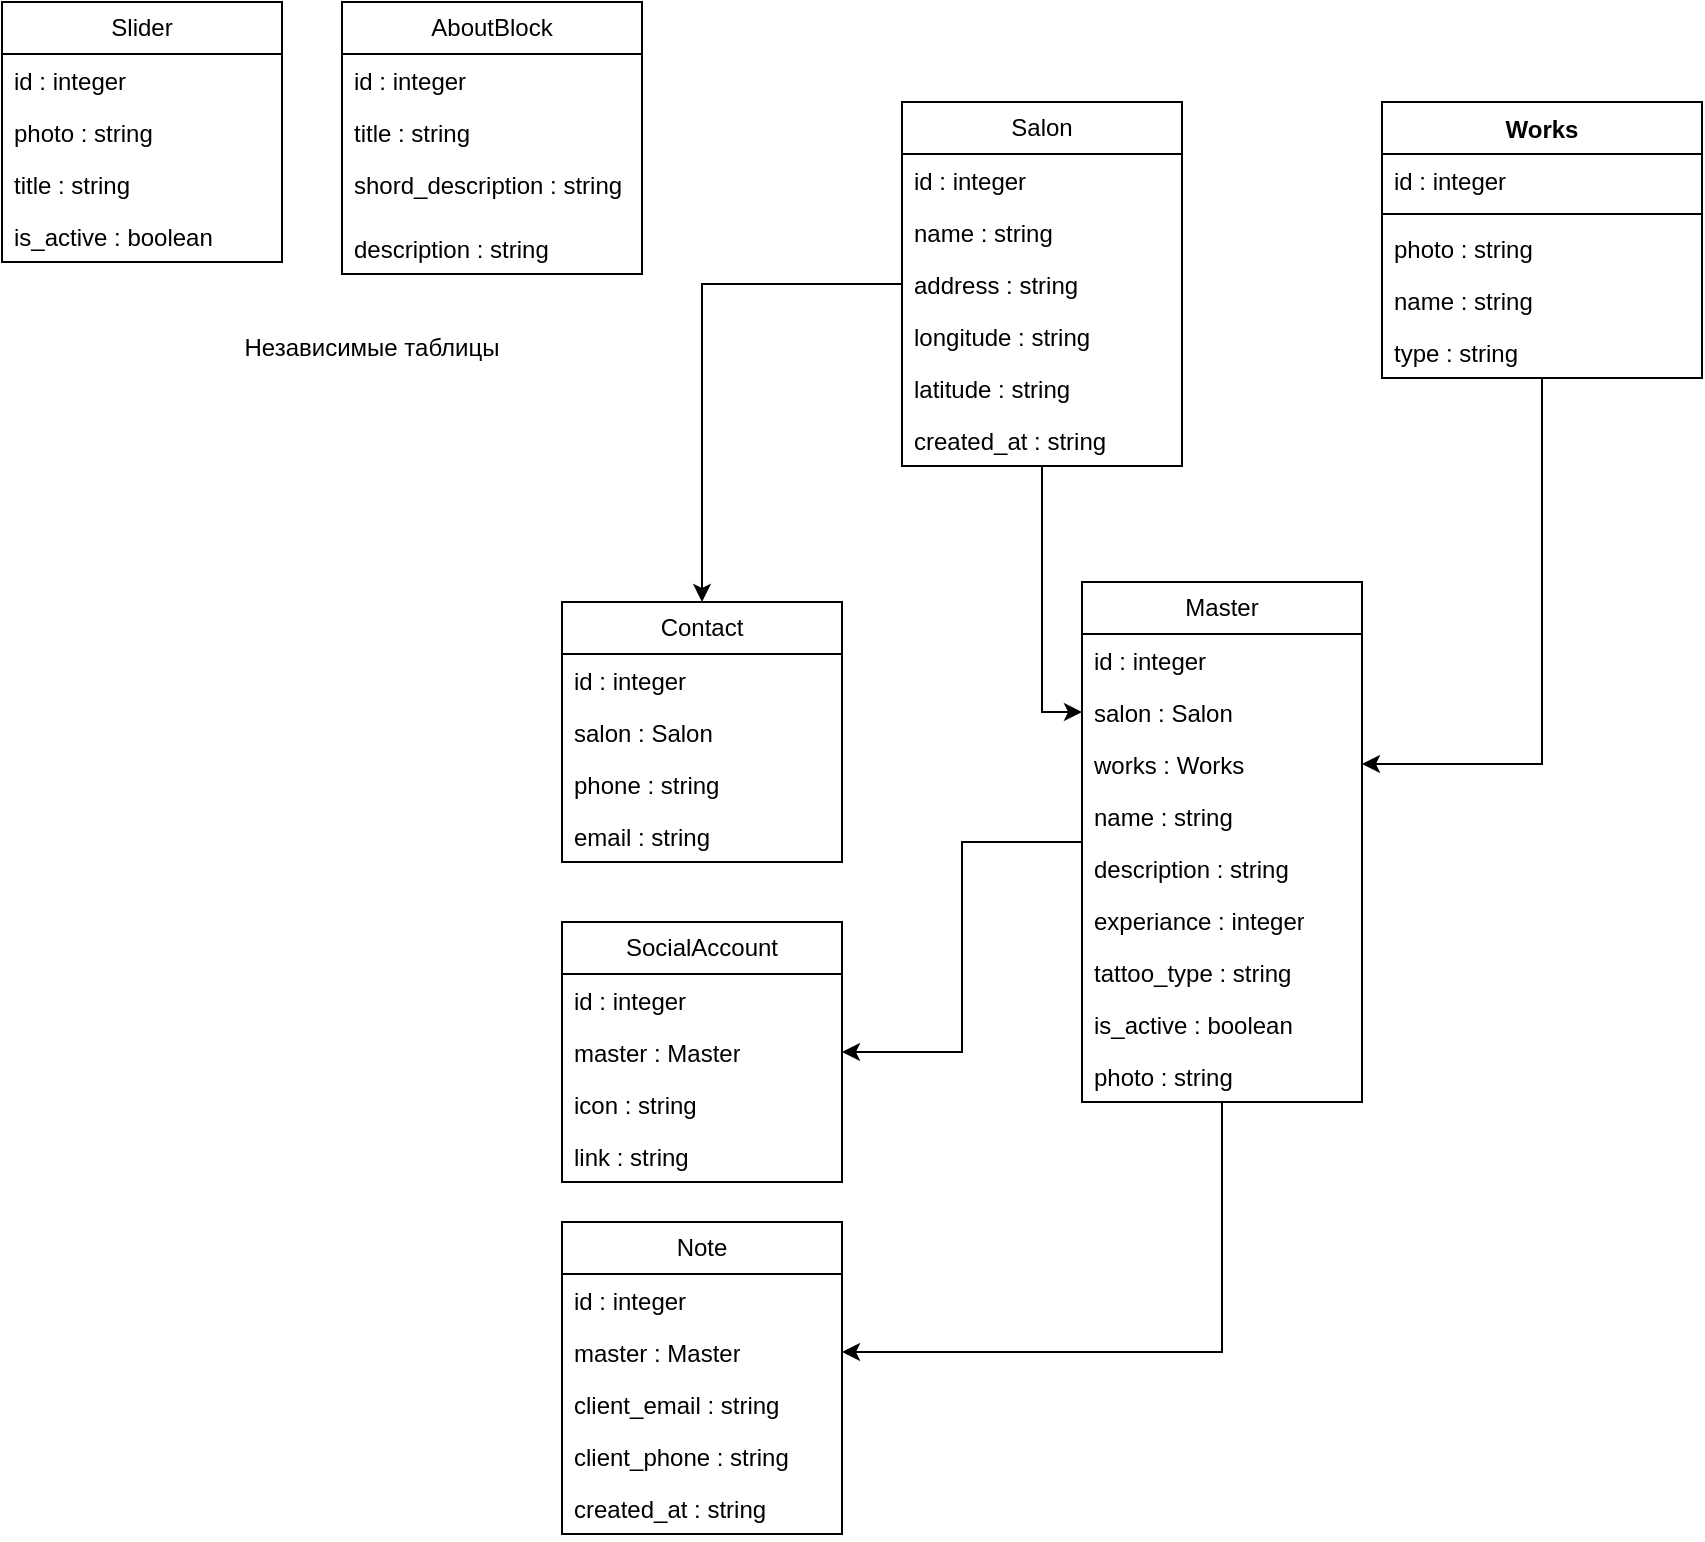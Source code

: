 <mxfile version="24.3.1" type="device">
  <diagram name="Страница — 1" id="LWpJH84QjwJt6_DkH1fg">
    <mxGraphModel dx="1763" dy="884" grid="1" gridSize="10" guides="1" tooltips="1" connect="1" arrows="1" fold="1" page="1" pageScale="1" pageWidth="827" pageHeight="1169" math="0" shadow="0">
      <root>
        <mxCell id="0" />
        <mxCell id="1" parent="0" />
        <mxCell id="gnoswCMOkFtl7yt7YpQb-108" style="edgeStyle=orthogonalEdgeStyle;rounded=0;orthogonalLoop=1;jettySize=auto;html=1;" edge="1" parent="1" source="gnoswCMOkFtl7yt7YpQb-90" target="gnoswCMOkFtl7yt7YpQb-103">
          <mxGeometry relative="1" as="geometry" />
        </mxCell>
        <mxCell id="gnoswCMOkFtl7yt7YpQb-138" style="edgeStyle=orthogonalEdgeStyle;rounded=0;orthogonalLoop=1;jettySize=auto;html=1;entryX=0;entryY=0.5;entryDx=0;entryDy=0;" edge="1" parent="1" source="gnoswCMOkFtl7yt7YpQb-90" target="gnoswCMOkFtl7yt7YpQb-130">
          <mxGeometry relative="1" as="geometry" />
        </mxCell>
        <mxCell id="gnoswCMOkFtl7yt7YpQb-90" value="Salon" style="swimlane;fontStyle=0;childLayout=stackLayout;horizontal=1;startSize=26;fillColor=none;horizontalStack=0;resizeParent=1;resizeParentMax=0;resizeLast=0;collapsible=1;marginBottom=0;whiteSpace=wrap;html=1;" vertex="1" parent="1">
          <mxGeometry x="300" y="60" width="140" height="182" as="geometry" />
        </mxCell>
        <mxCell id="gnoswCMOkFtl7yt7YpQb-91" value="id : integer" style="text;strokeColor=none;fillColor=none;align=left;verticalAlign=top;spacingLeft=4;spacingRight=4;overflow=hidden;rotatable=0;points=[[0,0.5],[1,0.5]];portConstraint=eastwest;whiteSpace=wrap;html=1;" vertex="1" parent="gnoswCMOkFtl7yt7YpQb-90">
          <mxGeometry y="26" width="140" height="26" as="geometry" />
        </mxCell>
        <mxCell id="gnoswCMOkFtl7yt7YpQb-92" value="name : string" style="text;strokeColor=none;fillColor=none;align=left;verticalAlign=top;spacingLeft=4;spacingRight=4;overflow=hidden;rotatable=0;points=[[0,0.5],[1,0.5]];portConstraint=eastwest;whiteSpace=wrap;html=1;" vertex="1" parent="gnoswCMOkFtl7yt7YpQb-90">
          <mxGeometry y="52" width="140" height="26" as="geometry" />
        </mxCell>
        <mxCell id="gnoswCMOkFtl7yt7YpQb-93" value="address : string" style="text;strokeColor=none;fillColor=none;align=left;verticalAlign=top;spacingLeft=4;spacingRight=4;overflow=hidden;rotatable=0;points=[[0,0.5],[1,0.5]];portConstraint=eastwest;whiteSpace=wrap;html=1;" vertex="1" parent="gnoswCMOkFtl7yt7YpQb-90">
          <mxGeometry y="78" width="140" height="26" as="geometry" />
        </mxCell>
        <mxCell id="gnoswCMOkFtl7yt7YpQb-95" value="longitude : string" style="text;strokeColor=none;fillColor=none;align=left;verticalAlign=top;spacingLeft=4;spacingRight=4;overflow=hidden;rotatable=0;points=[[0,0.5],[1,0.5]];portConstraint=eastwest;whiteSpace=wrap;html=1;" vertex="1" parent="gnoswCMOkFtl7yt7YpQb-90">
          <mxGeometry y="104" width="140" height="26" as="geometry" />
        </mxCell>
        <mxCell id="gnoswCMOkFtl7yt7YpQb-96" value="latitude : string" style="text;strokeColor=none;fillColor=none;align=left;verticalAlign=top;spacingLeft=4;spacingRight=4;overflow=hidden;rotatable=0;points=[[0,0.5],[1,0.5]];portConstraint=eastwest;whiteSpace=wrap;html=1;" vertex="1" parent="gnoswCMOkFtl7yt7YpQb-90">
          <mxGeometry y="130" width="140" height="26" as="geometry" />
        </mxCell>
        <mxCell id="gnoswCMOkFtl7yt7YpQb-97" value="created_at : string" style="text;strokeColor=none;fillColor=none;align=left;verticalAlign=top;spacingLeft=4;spacingRight=4;overflow=hidden;rotatable=0;points=[[0,0.5],[1,0.5]];portConstraint=eastwest;whiteSpace=wrap;html=1;" vertex="1" parent="gnoswCMOkFtl7yt7YpQb-90">
          <mxGeometry y="156" width="140" height="26" as="geometry" />
        </mxCell>
        <mxCell id="gnoswCMOkFtl7yt7YpQb-98" value="AboutBlock" style="swimlane;fontStyle=0;childLayout=stackLayout;horizontal=1;startSize=26;fillColor=none;horizontalStack=0;resizeParent=1;resizeParentMax=0;resizeLast=0;collapsible=1;marginBottom=0;whiteSpace=wrap;html=1;" vertex="1" parent="1">
          <mxGeometry x="20" y="10" width="150" height="136" as="geometry" />
        </mxCell>
        <mxCell id="gnoswCMOkFtl7yt7YpQb-99" value="id : integer" style="text;strokeColor=none;fillColor=none;align=left;verticalAlign=top;spacingLeft=4;spacingRight=4;overflow=hidden;rotatable=0;points=[[0,0.5],[1,0.5]];portConstraint=eastwest;whiteSpace=wrap;html=1;" vertex="1" parent="gnoswCMOkFtl7yt7YpQb-98">
          <mxGeometry y="26" width="150" height="26" as="geometry" />
        </mxCell>
        <mxCell id="gnoswCMOkFtl7yt7YpQb-100" value="title : string" style="text;strokeColor=none;fillColor=none;align=left;verticalAlign=top;spacingLeft=4;spacingRight=4;overflow=hidden;rotatable=0;points=[[0,0.5],[1,0.5]];portConstraint=eastwest;whiteSpace=wrap;html=1;" vertex="1" parent="gnoswCMOkFtl7yt7YpQb-98">
          <mxGeometry y="52" width="150" height="26" as="geometry" />
        </mxCell>
        <mxCell id="gnoswCMOkFtl7yt7YpQb-101" value="shord_description : string" style="text;strokeColor=none;fillColor=none;align=left;verticalAlign=top;spacingLeft=4;spacingRight=4;overflow=hidden;rotatable=0;points=[[0,0.5],[1,0.5]];portConstraint=eastwest;whiteSpace=wrap;html=1;" vertex="1" parent="gnoswCMOkFtl7yt7YpQb-98">
          <mxGeometry y="78" width="150" height="32" as="geometry" />
        </mxCell>
        <mxCell id="gnoswCMOkFtl7yt7YpQb-102" value="&lt;div&gt;description : string&lt;/div&gt;&lt;div&gt;&lt;br&gt;&lt;/div&gt;" style="text;strokeColor=none;fillColor=none;align=left;verticalAlign=top;spacingLeft=4;spacingRight=4;overflow=hidden;rotatable=0;points=[[0,0.5],[1,0.5]];portConstraint=eastwest;whiteSpace=wrap;html=1;" vertex="1" parent="gnoswCMOkFtl7yt7YpQb-98">
          <mxGeometry y="110" width="150" height="26" as="geometry" />
        </mxCell>
        <mxCell id="gnoswCMOkFtl7yt7YpQb-103" value="Contact" style="swimlane;fontStyle=0;childLayout=stackLayout;horizontal=1;startSize=26;fillColor=none;horizontalStack=0;resizeParent=1;resizeParentMax=0;resizeLast=0;collapsible=1;marginBottom=0;whiteSpace=wrap;html=1;" vertex="1" parent="1">
          <mxGeometry x="130" y="310" width="140" height="130" as="geometry" />
        </mxCell>
        <mxCell id="gnoswCMOkFtl7yt7YpQb-104" value="id : integer" style="text;strokeColor=none;fillColor=none;align=left;verticalAlign=top;spacingLeft=4;spacingRight=4;overflow=hidden;rotatable=0;points=[[0,0.5],[1,0.5]];portConstraint=eastwest;whiteSpace=wrap;html=1;" vertex="1" parent="gnoswCMOkFtl7yt7YpQb-103">
          <mxGeometry y="26" width="140" height="26" as="geometry" />
        </mxCell>
        <mxCell id="gnoswCMOkFtl7yt7YpQb-105" value="salon : Salon" style="text;strokeColor=none;fillColor=none;align=left;verticalAlign=top;spacingLeft=4;spacingRight=4;overflow=hidden;rotatable=0;points=[[0,0.5],[1,0.5]];portConstraint=eastwest;whiteSpace=wrap;html=1;" vertex="1" parent="gnoswCMOkFtl7yt7YpQb-103">
          <mxGeometry y="52" width="140" height="26" as="geometry" />
        </mxCell>
        <mxCell id="gnoswCMOkFtl7yt7YpQb-106" value="phone : string" style="text;strokeColor=none;fillColor=none;align=left;verticalAlign=top;spacingLeft=4;spacingRight=4;overflow=hidden;rotatable=0;points=[[0,0.5],[1,0.5]];portConstraint=eastwest;whiteSpace=wrap;html=1;" vertex="1" parent="gnoswCMOkFtl7yt7YpQb-103">
          <mxGeometry y="78" width="140" height="26" as="geometry" />
        </mxCell>
        <mxCell id="gnoswCMOkFtl7yt7YpQb-107" value="email : string" style="text;strokeColor=none;fillColor=none;align=left;verticalAlign=top;spacingLeft=4;spacingRight=4;overflow=hidden;rotatable=0;points=[[0,0.5],[1,0.5]];portConstraint=eastwest;whiteSpace=wrap;html=1;" vertex="1" parent="gnoswCMOkFtl7yt7YpQb-103">
          <mxGeometry y="104" width="140" height="26" as="geometry" />
        </mxCell>
        <mxCell id="gnoswCMOkFtl7yt7YpQb-109" value="Slider" style="swimlane;fontStyle=0;childLayout=stackLayout;horizontal=1;startSize=26;fillColor=none;horizontalStack=0;resizeParent=1;resizeParentMax=0;resizeLast=0;collapsible=1;marginBottom=0;whiteSpace=wrap;html=1;" vertex="1" parent="1">
          <mxGeometry x="-150" y="10" width="140" height="130" as="geometry" />
        </mxCell>
        <mxCell id="gnoswCMOkFtl7yt7YpQb-110" value="id : integer" style="text;strokeColor=none;fillColor=none;align=left;verticalAlign=top;spacingLeft=4;spacingRight=4;overflow=hidden;rotatable=0;points=[[0,0.5],[1,0.5]];portConstraint=eastwest;whiteSpace=wrap;html=1;" vertex="1" parent="gnoswCMOkFtl7yt7YpQb-109">
          <mxGeometry y="26" width="140" height="26" as="geometry" />
        </mxCell>
        <mxCell id="gnoswCMOkFtl7yt7YpQb-111" value="photo : string" style="text;strokeColor=none;fillColor=none;align=left;verticalAlign=top;spacingLeft=4;spacingRight=4;overflow=hidden;rotatable=0;points=[[0,0.5],[1,0.5]];portConstraint=eastwest;whiteSpace=wrap;html=1;" vertex="1" parent="gnoswCMOkFtl7yt7YpQb-109">
          <mxGeometry y="52" width="140" height="26" as="geometry" />
        </mxCell>
        <mxCell id="gnoswCMOkFtl7yt7YpQb-112" value="title : string" style="text;strokeColor=none;fillColor=none;align=left;verticalAlign=top;spacingLeft=4;spacingRight=4;overflow=hidden;rotatable=0;points=[[0,0.5],[1,0.5]];portConstraint=eastwest;whiteSpace=wrap;html=1;" vertex="1" parent="gnoswCMOkFtl7yt7YpQb-109">
          <mxGeometry y="78" width="140" height="26" as="geometry" />
        </mxCell>
        <mxCell id="gnoswCMOkFtl7yt7YpQb-115" value="is_active : boolean" style="text;strokeColor=none;fillColor=none;align=left;verticalAlign=top;spacingLeft=4;spacingRight=4;overflow=hidden;rotatable=0;points=[[0,0.5],[1,0.5]];portConstraint=eastwest;whiteSpace=wrap;html=1;" vertex="1" parent="gnoswCMOkFtl7yt7YpQb-109">
          <mxGeometry y="104" width="140" height="26" as="geometry" />
        </mxCell>
        <mxCell id="gnoswCMOkFtl7yt7YpQb-142" style="edgeStyle=orthogonalEdgeStyle;rounded=0;orthogonalLoop=1;jettySize=auto;html=1;entryX=1;entryY=0.5;entryDx=0;entryDy=0;" edge="1" parent="1" source="gnoswCMOkFtl7yt7YpQb-122" target="gnoswCMOkFtl7yt7YpQb-131">
          <mxGeometry relative="1" as="geometry" />
        </mxCell>
        <mxCell id="gnoswCMOkFtl7yt7YpQb-122" value="Works" style="swimlane;fontStyle=1;align=center;verticalAlign=top;childLayout=stackLayout;horizontal=1;startSize=26;horizontalStack=0;resizeParent=1;resizeParentMax=0;resizeLast=0;collapsible=1;marginBottom=0;whiteSpace=wrap;html=1;" vertex="1" parent="1">
          <mxGeometry x="540" y="60" width="160" height="138" as="geometry" />
        </mxCell>
        <mxCell id="gnoswCMOkFtl7yt7YpQb-123" value="id : integer" style="text;strokeColor=none;fillColor=none;align=left;verticalAlign=top;spacingLeft=4;spacingRight=4;overflow=hidden;rotatable=0;points=[[0,0.5],[1,0.5]];portConstraint=eastwest;whiteSpace=wrap;html=1;" vertex="1" parent="gnoswCMOkFtl7yt7YpQb-122">
          <mxGeometry y="26" width="160" height="26" as="geometry" />
        </mxCell>
        <mxCell id="gnoswCMOkFtl7yt7YpQb-124" value="" style="line;strokeWidth=1;fillColor=none;align=left;verticalAlign=middle;spacingTop=-1;spacingLeft=3;spacingRight=3;rotatable=0;labelPosition=right;points=[];portConstraint=eastwest;strokeColor=inherit;" vertex="1" parent="gnoswCMOkFtl7yt7YpQb-122">
          <mxGeometry y="52" width="160" height="8" as="geometry" />
        </mxCell>
        <mxCell id="gnoswCMOkFtl7yt7YpQb-125" value="photo : string" style="text;strokeColor=none;fillColor=none;align=left;verticalAlign=top;spacingLeft=4;spacingRight=4;overflow=hidden;rotatable=0;points=[[0,0.5],[1,0.5]];portConstraint=eastwest;whiteSpace=wrap;html=1;" vertex="1" parent="gnoswCMOkFtl7yt7YpQb-122">
          <mxGeometry y="60" width="160" height="26" as="geometry" />
        </mxCell>
        <mxCell id="gnoswCMOkFtl7yt7YpQb-126" value="name : string" style="text;strokeColor=none;fillColor=none;align=left;verticalAlign=top;spacingLeft=4;spacingRight=4;overflow=hidden;rotatable=0;points=[[0,0.5],[1,0.5]];portConstraint=eastwest;whiteSpace=wrap;html=1;" vertex="1" parent="gnoswCMOkFtl7yt7YpQb-122">
          <mxGeometry y="86" width="160" height="26" as="geometry" />
        </mxCell>
        <mxCell id="gnoswCMOkFtl7yt7YpQb-127" value="type : string" style="text;strokeColor=none;fillColor=none;align=left;verticalAlign=top;spacingLeft=4;spacingRight=4;overflow=hidden;rotatable=0;points=[[0,0.5],[1,0.5]];portConstraint=eastwest;whiteSpace=wrap;html=1;" vertex="1" parent="gnoswCMOkFtl7yt7YpQb-122">
          <mxGeometry y="112" width="160" height="26" as="geometry" />
        </mxCell>
        <mxCell id="gnoswCMOkFtl7yt7YpQb-150" style="edgeStyle=orthogonalEdgeStyle;rounded=0;orthogonalLoop=1;jettySize=auto;html=1;entryX=1;entryY=0.5;entryDx=0;entryDy=0;" edge="1" parent="1" source="gnoswCMOkFtl7yt7YpQb-128" target="gnoswCMOkFtl7yt7YpQb-147">
          <mxGeometry relative="1" as="geometry" />
        </mxCell>
        <mxCell id="gnoswCMOkFtl7yt7YpQb-157" style="edgeStyle=orthogonalEdgeStyle;rounded=0;orthogonalLoop=1;jettySize=auto;html=1;entryX=1;entryY=0.5;entryDx=0;entryDy=0;" edge="1" parent="1" source="gnoswCMOkFtl7yt7YpQb-128" target="gnoswCMOkFtl7yt7YpQb-155">
          <mxGeometry relative="1" as="geometry" />
        </mxCell>
        <mxCell id="gnoswCMOkFtl7yt7YpQb-128" value="Master" style="swimlane;fontStyle=0;childLayout=stackLayout;horizontal=1;startSize=26;fillColor=none;horizontalStack=0;resizeParent=1;resizeParentMax=0;resizeLast=0;collapsible=1;marginBottom=0;whiteSpace=wrap;html=1;" vertex="1" parent="1">
          <mxGeometry x="390" y="300" width="140" height="260" as="geometry" />
        </mxCell>
        <mxCell id="gnoswCMOkFtl7yt7YpQb-129" value="id : integer" style="text;strokeColor=none;fillColor=none;align=left;verticalAlign=top;spacingLeft=4;spacingRight=4;overflow=hidden;rotatable=0;points=[[0,0.5],[1,0.5]];portConstraint=eastwest;whiteSpace=wrap;html=1;" vertex="1" parent="gnoswCMOkFtl7yt7YpQb-128">
          <mxGeometry y="26" width="140" height="26" as="geometry" />
        </mxCell>
        <mxCell id="gnoswCMOkFtl7yt7YpQb-130" value="salon : Salon" style="text;strokeColor=none;fillColor=none;align=left;verticalAlign=top;spacingLeft=4;spacingRight=4;overflow=hidden;rotatable=0;points=[[0,0.5],[1,0.5]];portConstraint=eastwest;whiteSpace=wrap;html=1;" vertex="1" parent="gnoswCMOkFtl7yt7YpQb-128">
          <mxGeometry y="52" width="140" height="26" as="geometry" />
        </mxCell>
        <mxCell id="gnoswCMOkFtl7yt7YpQb-131" value="works : Works" style="text;strokeColor=none;fillColor=none;align=left;verticalAlign=top;spacingLeft=4;spacingRight=4;overflow=hidden;rotatable=0;points=[[0,0.5],[1,0.5]];portConstraint=eastwest;whiteSpace=wrap;html=1;" vertex="1" parent="gnoswCMOkFtl7yt7YpQb-128">
          <mxGeometry y="78" width="140" height="26" as="geometry" />
        </mxCell>
        <mxCell id="gnoswCMOkFtl7yt7YpQb-132" value="name : string" style="text;strokeColor=none;fillColor=none;align=left;verticalAlign=top;spacingLeft=4;spacingRight=4;overflow=hidden;rotatable=0;points=[[0,0.5],[1,0.5]];portConstraint=eastwest;whiteSpace=wrap;html=1;" vertex="1" parent="gnoswCMOkFtl7yt7YpQb-128">
          <mxGeometry y="104" width="140" height="26" as="geometry" />
        </mxCell>
        <mxCell id="gnoswCMOkFtl7yt7YpQb-133" value="description : string" style="text;strokeColor=none;fillColor=none;align=left;verticalAlign=top;spacingLeft=4;spacingRight=4;overflow=hidden;rotatable=0;points=[[0,0.5],[1,0.5]];portConstraint=eastwest;whiteSpace=wrap;html=1;" vertex="1" parent="gnoswCMOkFtl7yt7YpQb-128">
          <mxGeometry y="130" width="140" height="26" as="geometry" />
        </mxCell>
        <mxCell id="gnoswCMOkFtl7yt7YpQb-134" value="experiance : integer" style="text;strokeColor=none;fillColor=none;align=left;verticalAlign=top;spacingLeft=4;spacingRight=4;overflow=hidden;rotatable=0;points=[[0,0.5],[1,0.5]];portConstraint=eastwest;whiteSpace=wrap;html=1;" vertex="1" parent="gnoswCMOkFtl7yt7YpQb-128">
          <mxGeometry y="156" width="140" height="26" as="geometry" />
        </mxCell>
        <mxCell id="gnoswCMOkFtl7yt7YpQb-135" value="tattoo_type : string" style="text;strokeColor=none;fillColor=none;align=left;verticalAlign=top;spacingLeft=4;spacingRight=4;overflow=hidden;rotatable=0;points=[[0,0.5],[1,0.5]];portConstraint=eastwest;whiteSpace=wrap;html=1;" vertex="1" parent="gnoswCMOkFtl7yt7YpQb-128">
          <mxGeometry y="182" width="140" height="26" as="geometry" />
        </mxCell>
        <mxCell id="gnoswCMOkFtl7yt7YpQb-136" value="is_active : boolean" style="text;strokeColor=none;fillColor=none;align=left;verticalAlign=top;spacingLeft=4;spacingRight=4;overflow=hidden;rotatable=0;points=[[0,0.5],[1,0.5]];portConstraint=eastwest;whiteSpace=wrap;html=1;" vertex="1" parent="gnoswCMOkFtl7yt7YpQb-128">
          <mxGeometry y="208" width="140" height="26" as="geometry" />
        </mxCell>
        <mxCell id="gnoswCMOkFtl7yt7YpQb-137" value="photo : string" style="text;strokeColor=none;fillColor=none;align=left;verticalAlign=top;spacingLeft=4;spacingRight=4;overflow=hidden;rotatable=0;points=[[0,0.5],[1,0.5]];portConstraint=eastwest;whiteSpace=wrap;html=1;" vertex="1" parent="gnoswCMOkFtl7yt7YpQb-128">
          <mxGeometry y="234" width="140" height="26" as="geometry" />
        </mxCell>
        <mxCell id="gnoswCMOkFtl7yt7YpQb-143" value="SocialAccount" style="swimlane;fontStyle=0;childLayout=stackLayout;horizontal=1;startSize=26;fillColor=none;horizontalStack=0;resizeParent=1;resizeParentMax=0;resizeLast=0;collapsible=1;marginBottom=0;whiteSpace=wrap;html=1;" vertex="1" parent="1">
          <mxGeometry x="130" y="470" width="140" height="130" as="geometry" />
        </mxCell>
        <mxCell id="gnoswCMOkFtl7yt7YpQb-144" value="id : integer" style="text;strokeColor=none;fillColor=none;align=left;verticalAlign=top;spacingLeft=4;spacingRight=4;overflow=hidden;rotatable=0;points=[[0,0.5],[1,0.5]];portConstraint=eastwest;whiteSpace=wrap;html=1;" vertex="1" parent="gnoswCMOkFtl7yt7YpQb-143">
          <mxGeometry y="26" width="140" height="26" as="geometry" />
        </mxCell>
        <mxCell id="gnoswCMOkFtl7yt7YpQb-147" value="master : Master" style="text;strokeColor=none;fillColor=none;align=left;verticalAlign=top;spacingLeft=4;spacingRight=4;overflow=hidden;rotatable=0;points=[[0,0.5],[1,0.5]];portConstraint=eastwest;whiteSpace=wrap;html=1;" vertex="1" parent="gnoswCMOkFtl7yt7YpQb-143">
          <mxGeometry y="52" width="140" height="26" as="geometry" />
        </mxCell>
        <mxCell id="gnoswCMOkFtl7yt7YpQb-145" value="icon : string" style="text;strokeColor=none;fillColor=none;align=left;verticalAlign=top;spacingLeft=4;spacingRight=4;overflow=hidden;rotatable=0;points=[[0,0.5],[1,0.5]];portConstraint=eastwest;whiteSpace=wrap;html=1;" vertex="1" parent="gnoswCMOkFtl7yt7YpQb-143">
          <mxGeometry y="78" width="140" height="26" as="geometry" />
        </mxCell>
        <mxCell id="gnoswCMOkFtl7yt7YpQb-146" value="link : string" style="text;strokeColor=none;fillColor=none;align=left;verticalAlign=top;spacingLeft=4;spacingRight=4;overflow=hidden;rotatable=0;points=[[0,0.5],[1,0.5]];portConstraint=eastwest;whiteSpace=wrap;html=1;" vertex="1" parent="gnoswCMOkFtl7yt7YpQb-143">
          <mxGeometry y="104" width="140" height="26" as="geometry" />
        </mxCell>
        <mxCell id="gnoswCMOkFtl7yt7YpQb-151" value="Note" style="swimlane;fontStyle=0;childLayout=stackLayout;horizontal=1;startSize=26;fillColor=none;horizontalStack=0;resizeParent=1;resizeParentMax=0;resizeLast=0;collapsible=1;marginBottom=0;whiteSpace=wrap;html=1;" vertex="1" parent="1">
          <mxGeometry x="130" y="620" width="140" height="156" as="geometry" />
        </mxCell>
        <mxCell id="gnoswCMOkFtl7yt7YpQb-152" value="id : integer" style="text;strokeColor=none;fillColor=none;align=left;verticalAlign=top;spacingLeft=4;spacingRight=4;overflow=hidden;rotatable=0;points=[[0,0.5],[1,0.5]];portConstraint=eastwest;whiteSpace=wrap;html=1;" vertex="1" parent="gnoswCMOkFtl7yt7YpQb-151">
          <mxGeometry y="26" width="140" height="26" as="geometry" />
        </mxCell>
        <mxCell id="gnoswCMOkFtl7yt7YpQb-155" value="master : Master" style="text;strokeColor=none;fillColor=none;align=left;verticalAlign=top;spacingLeft=4;spacingRight=4;overflow=hidden;rotatable=0;points=[[0,0.5],[1,0.5]];portConstraint=eastwest;whiteSpace=wrap;html=1;" vertex="1" parent="gnoswCMOkFtl7yt7YpQb-151">
          <mxGeometry y="52" width="140" height="26" as="geometry" />
        </mxCell>
        <mxCell id="gnoswCMOkFtl7yt7YpQb-153" value="client_email : string" style="text;strokeColor=none;fillColor=none;align=left;verticalAlign=top;spacingLeft=4;spacingRight=4;overflow=hidden;rotatable=0;points=[[0,0.5],[1,0.5]];portConstraint=eastwest;whiteSpace=wrap;html=1;" vertex="1" parent="gnoswCMOkFtl7yt7YpQb-151">
          <mxGeometry y="78" width="140" height="26" as="geometry" />
        </mxCell>
        <mxCell id="gnoswCMOkFtl7yt7YpQb-154" value="client_phone : string" style="text;strokeColor=none;fillColor=none;align=left;verticalAlign=top;spacingLeft=4;spacingRight=4;overflow=hidden;rotatable=0;points=[[0,0.5],[1,0.5]];portConstraint=eastwest;whiteSpace=wrap;html=1;" vertex="1" parent="gnoswCMOkFtl7yt7YpQb-151">
          <mxGeometry y="104" width="140" height="26" as="geometry" />
        </mxCell>
        <mxCell id="gnoswCMOkFtl7yt7YpQb-156" value="created_at : string" style="text;strokeColor=none;fillColor=none;align=left;verticalAlign=top;spacingLeft=4;spacingRight=4;overflow=hidden;rotatable=0;points=[[0,0.5],[1,0.5]];portConstraint=eastwest;whiteSpace=wrap;html=1;" vertex="1" parent="gnoswCMOkFtl7yt7YpQb-151">
          <mxGeometry y="130" width="140" height="26" as="geometry" />
        </mxCell>
        <mxCell id="gnoswCMOkFtl7yt7YpQb-158" value="Независимые таблицы" style="text;html=1;align=center;verticalAlign=middle;whiteSpace=wrap;rounded=0;" vertex="1" parent="1">
          <mxGeometry x="-60" y="168" width="190" height="30" as="geometry" />
        </mxCell>
      </root>
    </mxGraphModel>
  </diagram>
</mxfile>

